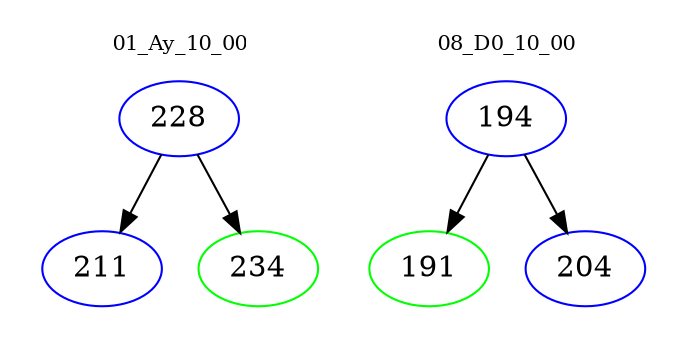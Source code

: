 digraph{
subgraph cluster_0 {
color = white
label = "01_Ay_10_00";
fontsize=10;
T0_228 [label="228", color="blue"]
T0_228 -> T0_211 [color="black"]
T0_211 [label="211", color="blue"]
T0_228 -> T0_234 [color="black"]
T0_234 [label="234", color="green"]
}
subgraph cluster_1 {
color = white
label = "08_D0_10_00";
fontsize=10;
T1_194 [label="194", color="blue"]
T1_194 -> T1_191 [color="black"]
T1_191 [label="191", color="green"]
T1_194 -> T1_204 [color="black"]
T1_204 [label="204", color="blue"]
}
}

